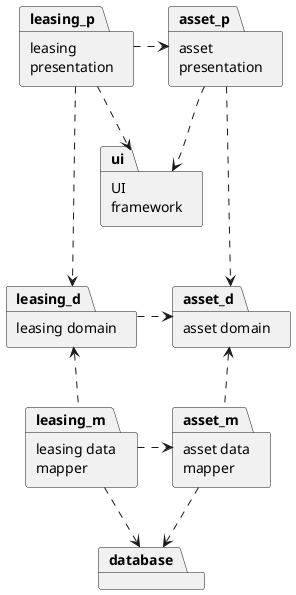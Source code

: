 @startuml

package "leasing\npresentation" as leasing_p
package "leasing domain" as leasing_d
package "leasing data\nmapper" as leasing_m

package "asset\npresentation" as asset_p
package "asset domain" as asset_d
package "asset data\nmapper" as asset_m

package database


package "UI\nframework" as ui

leasing_p .> asset_p
leasing_p ..> ui
asset_p ..> ui

leasing_p ...> leasing_d
leasing_d <.. leasing_m
leasing_m ..> database

asset_p ...> asset_d
asset_d <.. asset_m
asset_m ..> database

leasing_d .> asset_d
leasing_m .> asset_m

@enduml